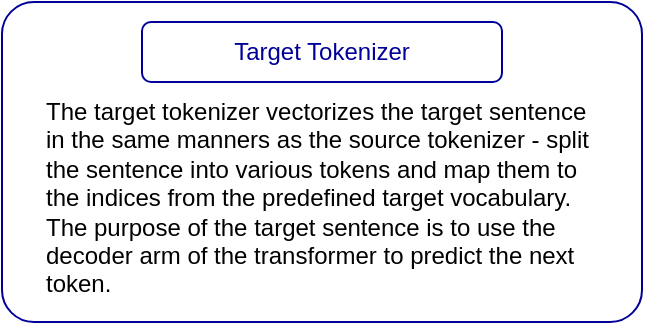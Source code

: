 <mxfile version="21.6.5" type="device">
  <diagram name="Page-1" id="44I9hGHchTTdyHQQdCC0">
    <mxGraphModel dx="777" dy="482" grid="1" gridSize="10" guides="1" tooltips="1" connect="1" arrows="1" fold="1" page="1" pageScale="1" pageWidth="827" pageHeight="1169" math="0" shadow="0">
      <root>
        <mxCell id="0" />
        <mxCell id="1" parent="0" />
        <mxCell id="Sull-ByN69tNy64UvHHk-7" value="" style="rounded=1;whiteSpace=wrap;html=1;strokeColor=#000099;arcSize=10;" parent="1" vertex="1">
          <mxGeometry x="80" y="60" width="320" height="160" as="geometry" />
        </mxCell>
        <mxCell id="Sull-ByN69tNy64UvHHk-8" value="The target tokenizer vectorizes the target sentence in the same manners as the source tokenizer - split the sentence into various tokens and map them to the indices from the predefined target vocabulary. The purpose of the target sentence is to use the decoder arm of the transformer to&amp;nbsp;predict the next token.&lt;br&gt;&amp;nbsp;&amp;nbsp;" style="text;html=1;strokeColor=none;fillColor=none;align=left;verticalAlign=middle;whiteSpace=wrap;rounded=0;" parent="1" vertex="1">
          <mxGeometry x="100" y="130" width="280" height="70" as="geometry" />
        </mxCell>
        <mxCell id="Sull-ByN69tNy64UvHHk-13" value="&lt;font color=&quot;#000099&quot;&gt;Target Tokenizer&lt;/font&gt;" style="rounded=1;whiteSpace=wrap;html=1;strokeColor=#000099;" parent="1" vertex="1">
          <mxGeometry x="150" y="70" width="180" height="30" as="geometry" />
        </mxCell>
      </root>
    </mxGraphModel>
  </diagram>
</mxfile>
